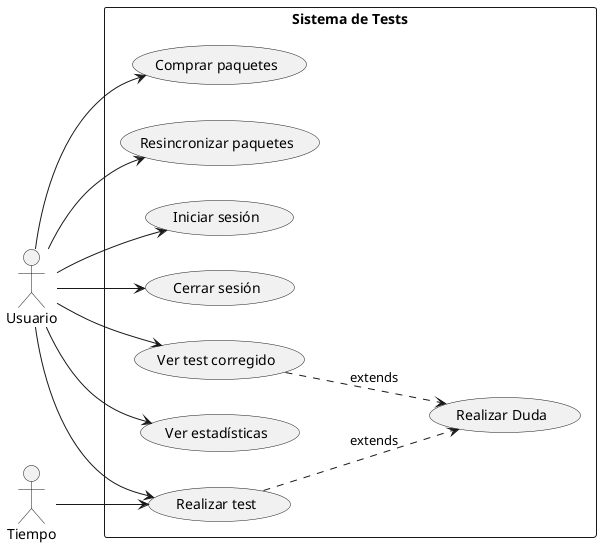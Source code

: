 @startuml

left to right direction


actor Usuario
actor Tiempo

rectangle "Sistema de Tests" {
  usecase "Iniciar sesión" as UC1
  usecase "Cerrar sesión" as UC2
  usecase "Realizar test" as UC3
  usecase "Ver test corregido" as UC4
  usecase "Ver estadísticas" as UC5
  usecase "Comprar paquetes" as UC6
  usecase "Resincronizar paquetes" as UC7
  usecase "Realizar Duda" as UC8
}

Usuario --> UC1
Usuario --> UC2
Usuario --> UC3
Usuario --> UC4
Usuario --> UC5
Usuario --> UC6
Usuario --> UC7

Tiempo --> UC3

UC3 ..> UC8 : extends
UC4 ..> UC8 : extends

@enduml
